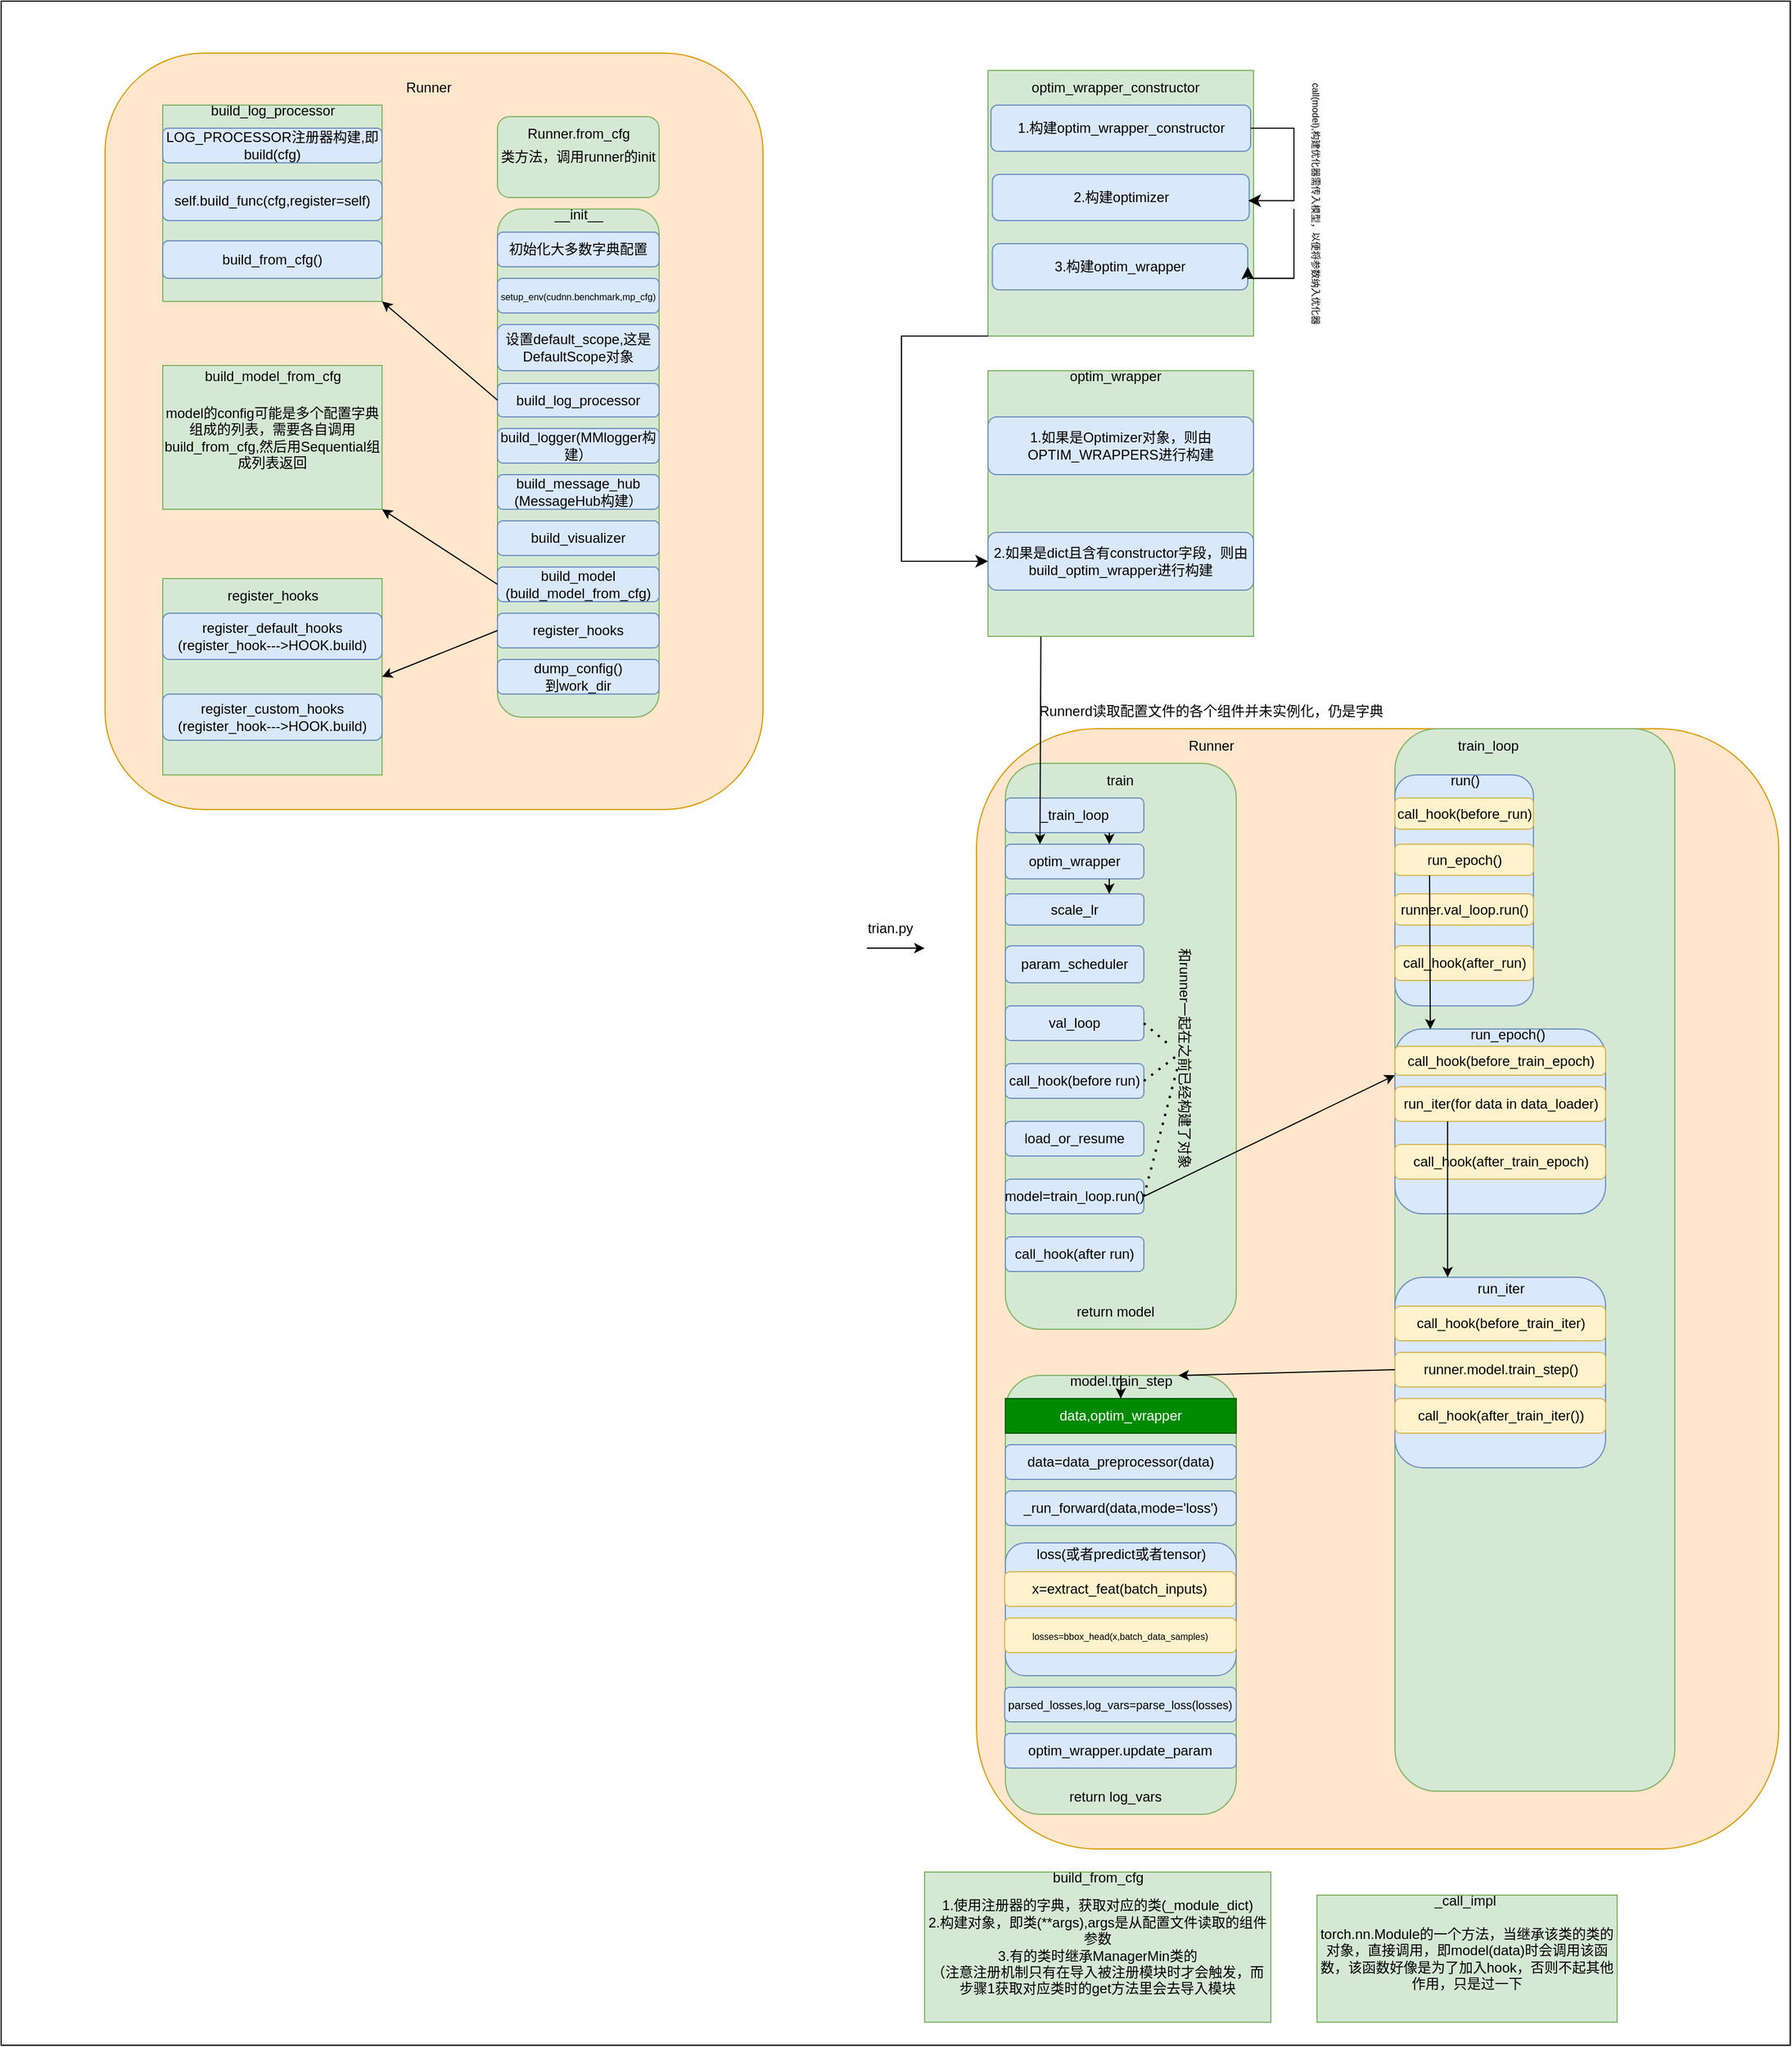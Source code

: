 <mxfile version="21.6.8" type="device">
  <diagram name="第 1 页" id="xlU4EctzSdcZeAniLkPW">
    <mxGraphModel dx="2122" dy="2004" grid="1" gridSize="10" guides="1" tooltips="1" connect="1" arrows="1" fold="1" page="1" pageScale="1" pageWidth="827" pageHeight="1169" math="0" shadow="0">
      <root>
        <mxCell id="0" />
        <mxCell id="1" parent="0" />
        <mxCell id="1IwON-_dg44sj4eQbkTv-2" value="" style="rounded=0;whiteSpace=wrap;html=1;" parent="1" vertex="1">
          <mxGeometry x="-740" y="-750" width="1550" height="1770" as="geometry" />
        </mxCell>
        <mxCell id="k71ltwAw9ipfWd2oro5A-15" value="" style="rounded=1;whiteSpace=wrap;html=1;fillColor=#ffe6cc;strokeColor=#d79b00;" vertex="1" parent="1">
          <mxGeometry x="-650" y="-705" width="570" height="655" as="geometry" />
        </mxCell>
        <mxCell id="JP1C0DZdPH4XbnEmepRd-2" value="" style="endArrow=classic;html=1;rounded=0;" parent="1" edge="1">
          <mxGeometry width="50" height="50" relative="1" as="geometry">
            <mxPoint x="10" y="70" as="sourcePoint" />
            <mxPoint x="60" y="70" as="targetPoint" />
          </mxGeometry>
        </mxCell>
        <mxCell id="JP1C0DZdPH4XbnEmepRd-3" value="trian.py&lt;br&gt;" style="text;html=1;align=center;verticalAlign=middle;resizable=0;points=[];autosize=1;strokeColor=none;fillColor=none;" parent="1" vertex="1">
          <mxGeometry y="38" width="60" height="30" as="geometry" />
        </mxCell>
        <mxCell id="JP1C0DZdPH4XbnEmepRd-7" value="" style="rounded=1;whiteSpace=wrap;html=1;fillColor=#ffe6cc;strokeColor=#d79b00;" parent="1" vertex="1">
          <mxGeometry x="105" y="-120" width="695" height="970" as="geometry" />
        </mxCell>
        <mxCell id="JP1C0DZdPH4XbnEmepRd-6" value="" style="rounded=1;whiteSpace=wrap;html=1;fillColor=#d5e8d4;strokeColor=#82b366;" parent="1" vertex="1">
          <mxGeometry x="130" y="-90" width="200" height="490" as="geometry" />
        </mxCell>
        <mxCell id="JP1C0DZdPH4XbnEmepRd-8" value="Runner" style="text;html=1;align=center;verticalAlign=middle;resizable=0;points=[];autosize=1;strokeColor=none;fillColor=none;" parent="1" vertex="1">
          <mxGeometry x="277.5" y="-120" width="60" height="30" as="geometry" />
        </mxCell>
        <mxCell id="JP1C0DZdPH4XbnEmepRd-9" value="_train_loop" style="rounded=1;whiteSpace=wrap;html=1;fillColor=#dae8fc;strokeColor=#6c8ebf;" parent="1" vertex="1">
          <mxGeometry x="130" y="-60" width="120" height="30" as="geometry" />
        </mxCell>
        <mxCell id="JP1C0DZdPH4XbnEmepRd-10" value="train" style="text;html=1;align=center;verticalAlign=middle;resizable=0;points=[];autosize=1;strokeColor=none;fillColor=none;" parent="1" vertex="1">
          <mxGeometry x="204.38" y="-90" width="50" height="30" as="geometry" />
        </mxCell>
        <mxCell id="JP1C0DZdPH4XbnEmepRd-11" value="Runnerd读取配置文件的各个组件并未实例化，仍是字典" style="text;html=1;align=center;verticalAlign=middle;resizable=0;points=[];autosize=1;strokeColor=none;fillColor=none;" parent="1" vertex="1">
          <mxGeometry x="147.5" y="-150" width="320" height="30" as="geometry" />
        </mxCell>
        <mxCell id="JP1C0DZdPH4XbnEmepRd-12" value="optim_wrapper" style="rounded=1;whiteSpace=wrap;html=1;fillColor=#dae8fc;strokeColor=#6c8ebf;" parent="1" vertex="1">
          <mxGeometry x="130" y="-20" width="120" height="30" as="geometry" />
        </mxCell>
        <mxCell id="JP1C0DZdPH4XbnEmepRd-15" value="" style="rounded=0;whiteSpace=wrap;html=1;fillColor=#d5e8d4;strokeColor=#82b366;" parent="1" vertex="1">
          <mxGeometry x="115" y="-430" width="230" height="230" as="geometry" />
        </mxCell>
        <mxCell id="JP1C0DZdPH4XbnEmepRd-16" value="optim_wrapper" style="text;html=1;align=center;verticalAlign=middle;resizable=0;points=[];autosize=1;strokeColor=none;fillColor=none;" parent="1" vertex="1">
          <mxGeometry x="175" y="-440" width="100" height="30" as="geometry" />
        </mxCell>
        <mxCell id="JP1C0DZdPH4XbnEmepRd-17" value="1.如果是Optimizer对象，则由OPTIM_WRAPPERS进行构建" style="rounded=1;whiteSpace=wrap;html=1;fillColor=#dae8fc;strokeColor=#6c8ebf;" parent="1" vertex="1">
          <mxGeometry x="115" y="-390" width="230" height="50" as="geometry" />
        </mxCell>
        <mxCell id="JP1C0DZdPH4XbnEmepRd-18" value="2.如果是dict且含有constructor字段，则由build_optim_wrapper进行构建" style="rounded=1;whiteSpace=wrap;html=1;fillColor=#dae8fc;strokeColor=#6c8ebf;" parent="1" vertex="1">
          <mxGeometry x="115" y="-290" width="230" height="50" as="geometry" />
        </mxCell>
        <mxCell id="JP1C0DZdPH4XbnEmepRd-19" value="" style="endArrow=classic;html=1;rounded=0;exitX=0.199;exitY=1.001;exitDx=0;exitDy=0;entryX=0.25;entryY=0;entryDx=0;entryDy=0;exitPerimeter=0;" parent="1" source="JP1C0DZdPH4XbnEmepRd-15" target="JP1C0DZdPH4XbnEmepRd-12" edge="1">
          <mxGeometry width="50" height="50" relative="1" as="geometry">
            <mxPoint x="560" y="-60" as="sourcePoint" />
            <mxPoint x="610" y="-110" as="targetPoint" />
          </mxGeometry>
        </mxCell>
        <mxCell id="JP1C0DZdPH4XbnEmepRd-21" value="" style="rounded=0;whiteSpace=wrap;html=1;fillColor=#d5e8d4;strokeColor=#82b366;" parent="1" vertex="1">
          <mxGeometry x="115" y="-690" width="230" height="230" as="geometry" />
        </mxCell>
        <mxCell id="JP1C0DZdPH4XbnEmepRd-22" value="optim_wrapper_constructor" style="text;html=1;align=center;verticalAlign=middle;resizable=0;points=[];autosize=1;strokeColor=none;fillColor=none;" parent="1" vertex="1">
          <mxGeometry x="140" y="-690" width="170" height="30" as="geometry" />
        </mxCell>
        <mxCell id="JP1C0DZdPH4XbnEmepRd-26" value="1.使用注册器的字典，获取对应的类(_module_dict&lt;span style=&quot;background-color: initial;&quot;&gt;)&lt;/span&gt;&lt;br&gt;2.构建对象，即类(**args),args是从配置文件读取的组件参数&lt;br&gt;3.有的类时继承ManagerMin类的&lt;br&gt;（注意注册机制只有在导入被注册模块时才会触发，而步骤1获取对应类时的get方法里会去导入模块" style="rounded=0;whiteSpace=wrap;html=1;fillColor=#d5e8d4;strokeColor=#82b366;" parent="1" vertex="1">
          <mxGeometry x="60" y="870" width="300" height="130" as="geometry" />
        </mxCell>
        <mxCell id="JP1C0DZdPH4XbnEmepRd-27" value="build_from_cfg" style="text;html=1;align=center;verticalAlign=middle;resizable=0;points=[];autosize=1;strokeColor=none;fillColor=none;" parent="1" vertex="1">
          <mxGeometry x="160" y="860" width="100" height="30" as="geometry" />
        </mxCell>
        <mxCell id="JP1C0DZdPH4XbnEmepRd-28" value="1.构建optim_wrapper_constructor" style="rounded=1;whiteSpace=wrap;html=1;fillColor=#dae8fc;strokeColor=#6c8ebf;" parent="1" vertex="1">
          <mxGeometry x="117.5" y="-660" width="225" height="40" as="geometry" />
        </mxCell>
        <mxCell id="JP1C0DZdPH4XbnEmepRd-29" value="2.构建optimizer" style="rounded=1;whiteSpace=wrap;html=1;fillColor=#dae8fc;strokeColor=#6c8ebf;" parent="1" vertex="1">
          <mxGeometry x="118.75" y="-600" width="222.5" height="40" as="geometry" />
        </mxCell>
        <mxCell id="JP1C0DZdPH4XbnEmepRd-30" value="3.构建optim_wrapper" style="rounded=1;whiteSpace=wrap;html=1;fillColor=#dae8fc;strokeColor=#6c8ebf;" parent="1" vertex="1">
          <mxGeometry x="118.75" y="-540" width="221.25" height="40" as="geometry" />
        </mxCell>
        <mxCell id="JP1C0DZdPH4XbnEmepRd-33" value="" style="edgeStyle=elbowEdgeStyle;elbow=horizontal;endArrow=classic;html=1;curved=0;rounded=0;endSize=8;startSize=8;exitX=0;exitY=1;exitDx=0;exitDy=0;entryX=0;entryY=0.5;entryDx=0;entryDy=0;" parent="1" source="JP1C0DZdPH4XbnEmepRd-21" target="JP1C0DZdPH4XbnEmepRd-18" edge="1">
          <mxGeometry width="50" height="50" relative="1" as="geometry">
            <mxPoint x="400" y="-380" as="sourcePoint" />
            <mxPoint x="30" y="-260" as="targetPoint" />
            <Array as="points">
              <mxPoint x="40" y="-350" />
            </Array>
          </mxGeometry>
        </mxCell>
        <mxCell id="JP1C0DZdPH4XbnEmepRd-36" value="" style="edgeStyle=elbowEdgeStyle;elbow=horizontal;endArrow=classic;html=1;curved=0;rounded=0;endSize=8;startSize=8;exitX=1;exitY=0.5;exitDx=0;exitDy=0;entryX=0.996;entryY=0.569;entryDx=0;entryDy=0;entryPerimeter=0;" parent="1" source="JP1C0DZdPH4XbnEmepRd-28" target="JP1C0DZdPH4XbnEmepRd-29" edge="1">
          <mxGeometry width="50" height="50" relative="1" as="geometry">
            <mxPoint x="400" y="-500" as="sourcePoint" />
            <mxPoint x="450" y="-550" as="targetPoint" />
            <Array as="points">
              <mxPoint x="380" y="-600" />
            </Array>
          </mxGeometry>
        </mxCell>
        <mxCell id="JP1C0DZdPH4XbnEmepRd-39" value="" style="edgeStyle=elbowEdgeStyle;elbow=vertical;endArrow=classic;html=1;curved=0;rounded=0;endSize=8;startSize=8;entryX=1;entryY=0.5;entryDx=0;entryDy=0;" parent="1" target="JP1C0DZdPH4XbnEmepRd-30" edge="1">
          <mxGeometry width="50" height="50" relative="1" as="geometry">
            <mxPoint x="380" y="-570" as="sourcePoint" />
            <mxPoint x="450" y="-550" as="targetPoint" />
            <Array as="points">
              <mxPoint x="410" y="-510" />
            </Array>
          </mxGeometry>
        </mxCell>
        <mxCell id="JP1C0DZdPH4XbnEmepRd-40" value="&lt;font style=&quot;font-size: 8px;&quot;&gt;call(model),构建优化器需传入模型，以便将参数纳入优化器&lt;/font&gt;" style="text;html=1;align=center;verticalAlign=middle;resizable=0;points=[];autosize=1;strokeColor=none;fillColor=none;rotation=90;" parent="1" vertex="1">
          <mxGeometry x="285" y="-590" width="230" height="30" as="geometry" />
        </mxCell>
        <mxCell id="VXAmBpBjr5NodxqRLzYS-1" value="scale_lr" style="rounded=1;whiteSpace=wrap;html=1;fillColor=#dae8fc;strokeColor=#6c8ebf;" parent="1" vertex="1">
          <mxGeometry x="130" y="23" width="120" height="27" as="geometry" />
        </mxCell>
        <mxCell id="VXAmBpBjr5NodxqRLzYS-2" value="" style="endArrow=classic;html=1;rounded=0;exitX=0.75;exitY=1;exitDx=0;exitDy=0;entryX=0.75;entryY=0;entryDx=0;entryDy=0;" parent="1" source="JP1C0DZdPH4XbnEmepRd-9" target="JP1C0DZdPH4XbnEmepRd-12" edge="1">
          <mxGeometry width="50" height="50" relative="1" as="geometry">
            <mxPoint x="540" y="20" as="sourcePoint" />
            <mxPoint x="590" y="-30" as="targetPoint" />
          </mxGeometry>
        </mxCell>
        <mxCell id="VXAmBpBjr5NodxqRLzYS-3" value="" style="endArrow=classic;html=1;rounded=0;exitX=0.75;exitY=1;exitDx=0;exitDy=0;entryX=0.75;entryY=0;entryDx=0;entryDy=0;" parent="1" target="VXAmBpBjr5NodxqRLzYS-1" edge="1">
          <mxGeometry width="50" height="50" relative="1" as="geometry">
            <mxPoint x="220" y="10" as="sourcePoint" />
            <mxPoint x="220" y="27" as="targetPoint" />
          </mxGeometry>
        </mxCell>
        <mxCell id="VXAmBpBjr5NodxqRLzYS-4" value="param_scheduler" style="rounded=1;whiteSpace=wrap;html=1;fillColor=#dae8fc;strokeColor=#6c8ebf;" parent="1" vertex="1">
          <mxGeometry x="130" y="68" width="120" height="32" as="geometry" />
        </mxCell>
        <mxCell id="VXAmBpBjr5NodxqRLzYS-5" value="val_loop" style="rounded=1;whiteSpace=wrap;html=1;fillColor=#dae8fc;strokeColor=#6c8ebf;" parent="1" vertex="1">
          <mxGeometry x="130" y="120" width="120" height="30" as="geometry" />
        </mxCell>
        <mxCell id="VXAmBpBjr5NodxqRLzYS-6" value="call_hook(before run)" style="rounded=1;whiteSpace=wrap;html=1;fillColor=#dae8fc;strokeColor=#6c8ebf;" parent="1" vertex="1">
          <mxGeometry x="130" y="170" width="120" height="30" as="geometry" />
        </mxCell>
        <mxCell id="VXAmBpBjr5NodxqRLzYS-7" value="和runner一起在之前已经构建了对象" style="text;html=1;align=center;verticalAlign=middle;resizable=0;points=[];autosize=1;strokeColor=none;fillColor=none;rotation=90;" parent="1" vertex="1">
          <mxGeometry x="180" y="150" width="210" height="30" as="geometry" />
        </mxCell>
        <mxCell id="VXAmBpBjr5NodxqRLzYS-12" value="load_or_resume" style="rounded=1;whiteSpace=wrap;html=1;fillColor=#dae8fc;strokeColor=#6c8ebf;" parent="1" vertex="1">
          <mxGeometry x="130" y="220" width="120" height="30" as="geometry" />
        </mxCell>
        <mxCell id="VXAmBpBjr5NodxqRLzYS-13" value="model=train_loop.run()" style="rounded=1;whiteSpace=wrap;html=1;fillColor=#dae8fc;strokeColor=#6c8ebf;" parent="1" vertex="1">
          <mxGeometry x="130" y="270" width="120" height="30" as="geometry" />
        </mxCell>
        <mxCell id="VXAmBpBjr5NodxqRLzYS-15" value="call_hook(after run)" style="rounded=1;whiteSpace=wrap;html=1;fillColor=#dae8fc;strokeColor=#6c8ebf;" parent="1" vertex="1">
          <mxGeometry x="130" y="320" width="120" height="30" as="geometry" />
        </mxCell>
        <mxCell id="VXAmBpBjr5NodxqRLzYS-16" value="" style="rounded=1;whiteSpace=wrap;html=1;fillColor=#d5e8d4;strokeColor=#82b366;" parent="1" vertex="1">
          <mxGeometry x="467.5" y="-120" width="242.5" height="920" as="geometry" />
        </mxCell>
        <mxCell id="VXAmBpBjr5NodxqRLzYS-17" value="train_loop" style="text;html=1;align=center;verticalAlign=middle;resizable=0;points=[];autosize=1;strokeColor=none;fillColor=none;" parent="1" vertex="1">
          <mxGeometry x="507.5" y="-120" width="80" height="30" as="geometry" />
        </mxCell>
        <mxCell id="VXAmBpBjr5NodxqRLzYS-18" value="return model" style="text;html=1;align=center;verticalAlign=middle;resizable=0;points=[];autosize=1;strokeColor=none;fillColor=none;" parent="1" vertex="1">
          <mxGeometry x="180" y="370" width="90" height="30" as="geometry" />
        </mxCell>
        <mxCell id="VXAmBpBjr5NodxqRLzYS-19" value="" style="endArrow=classic;html=1;rounded=0;exitX=1;exitY=0.5;exitDx=0;exitDy=0;entryX=0;entryY=0.25;entryDx=0;entryDy=0;" parent="1" source="VXAmBpBjr5NodxqRLzYS-13" target="VXAmBpBjr5NodxqRLzYS-24" edge="1">
          <mxGeometry width="50" height="50" relative="1" as="geometry">
            <mxPoint x="500" y="280" as="sourcePoint" />
            <mxPoint x="550" y="230" as="targetPoint" />
          </mxGeometry>
        </mxCell>
        <mxCell id="VXAmBpBjr5NodxqRLzYS-20" value="" style="rounded=1;whiteSpace=wrap;html=1;fillColor=#dae8fc;strokeColor=#6c8ebf;" parent="1" vertex="1">
          <mxGeometry x="467.5" y="-80" width="120" height="200" as="geometry" />
        </mxCell>
        <mxCell id="VXAmBpBjr5NodxqRLzYS-21" value="call_hook(before_run)" style="rounded=1;whiteSpace=wrap;html=1;fillColor=#fff2cc;strokeColor=#d6b656;" parent="1" vertex="1">
          <mxGeometry x="467.5" y="-60" width="120" height="27" as="geometry" />
        </mxCell>
        <mxCell id="VXAmBpBjr5NodxqRLzYS-22" value="run()" style="text;html=1;align=center;verticalAlign=middle;resizable=0;points=[];autosize=1;strokeColor=none;fillColor=none;" parent="1" vertex="1">
          <mxGeometry x="502.5" y="-90" width="50" height="30" as="geometry" />
        </mxCell>
        <mxCell id="VXAmBpBjr5NodxqRLzYS-23" value="run_epoch()" style="rounded=1;whiteSpace=wrap;html=1;fillColor=#fff2cc;strokeColor=#d6b656;" parent="1" vertex="1">
          <mxGeometry x="467.5" y="-20" width="120" height="27" as="geometry" />
        </mxCell>
        <mxCell id="VXAmBpBjr5NodxqRLzYS-24" value="" style="rounded=1;whiteSpace=wrap;html=1;fillColor=#dae8fc;strokeColor=#6c8ebf;" parent="1" vertex="1">
          <mxGeometry x="467.5" y="140" width="182.5" height="160" as="geometry" />
        </mxCell>
        <mxCell id="VXAmBpBjr5NodxqRLzYS-27" value="runner.val_loop.run()" style="rounded=1;whiteSpace=wrap;html=1;fillColor=#fff2cc;strokeColor=#d6b656;" parent="1" vertex="1">
          <mxGeometry x="467.5" y="23" width="120" height="27" as="geometry" />
        </mxCell>
        <mxCell id="VXAmBpBjr5NodxqRLzYS-28" value="call_hook(after_run)" style="rounded=1;whiteSpace=wrap;html=1;fillColor=#fff2cc;strokeColor=#d6b656;" parent="1" vertex="1">
          <mxGeometry x="467.5" y="68" width="120" height="30" as="geometry" />
        </mxCell>
        <mxCell id="VXAmBpBjr5NodxqRLzYS-25" value="" style="endArrow=classic;html=1;rounded=0;exitX=0.25;exitY=1;exitDx=0;exitDy=0;entryX=0.168;entryY=0.002;entryDx=0;entryDy=0;entryPerimeter=0;" parent="1" source="VXAmBpBjr5NodxqRLzYS-23" target="VXAmBpBjr5NodxqRLzYS-24" edge="1">
          <mxGeometry width="50" height="50" relative="1" as="geometry">
            <mxPoint x="540" y="150" as="sourcePoint" />
            <mxPoint x="590" y="100" as="targetPoint" />
          </mxGeometry>
        </mxCell>
        <mxCell id="VXAmBpBjr5NodxqRLzYS-26" value="run_epoch()" style="text;html=1;align=center;verticalAlign=middle;resizable=0;points=[];autosize=1;strokeColor=none;fillColor=none;" parent="1" vertex="1">
          <mxGeometry x="520" y="130" width="90" height="30" as="geometry" />
        </mxCell>
        <mxCell id="cEgxLfp2-TmUM2ffQF3a-1" value="" style="endArrow=none;dashed=1;html=1;dashPattern=1 3;strokeWidth=2;rounded=0;exitX=1;exitY=0.5;exitDx=0;exitDy=0;" parent="1" source="VXAmBpBjr5NodxqRLzYS-5" target="VXAmBpBjr5NodxqRLzYS-7" edge="1">
          <mxGeometry width="50" height="50" relative="1" as="geometry">
            <mxPoint x="170" y="280" as="sourcePoint" />
            <mxPoint x="220" y="230" as="targetPoint" />
          </mxGeometry>
        </mxCell>
        <mxCell id="cEgxLfp2-TmUM2ffQF3a-2" value="" style="endArrow=none;dashed=1;html=1;dashPattern=1 3;strokeWidth=2;rounded=0;exitX=1;exitY=0.5;exitDx=0;exitDy=0;" parent="1" source="VXAmBpBjr5NodxqRLzYS-6" edge="1">
          <mxGeometry width="50" height="50" relative="1" as="geometry">
            <mxPoint x="260" y="145" as="sourcePoint" />
            <mxPoint x="280" y="162" as="targetPoint" />
          </mxGeometry>
        </mxCell>
        <mxCell id="cEgxLfp2-TmUM2ffQF3a-3" value="" style="endArrow=none;dashed=1;html=1;dashPattern=1 3;strokeWidth=2;rounded=0;exitX=1;exitY=0.5;exitDx=0;exitDy=0;" parent="1" source="VXAmBpBjr5NodxqRLzYS-13" edge="1">
          <mxGeometry width="50" height="50" relative="1" as="geometry">
            <mxPoint x="170" y="280" as="sourcePoint" />
            <mxPoint x="280" y="170" as="targetPoint" />
          </mxGeometry>
        </mxCell>
        <mxCell id="cEgxLfp2-TmUM2ffQF3a-4" value="call_hook(before_train_epoch)" style="rounded=1;whiteSpace=wrap;html=1;fillColor=#fff2cc;strokeColor=#d6b656;" parent="1" vertex="1">
          <mxGeometry x="467.5" y="155" width="182.5" height="25" as="geometry" />
        </mxCell>
        <mxCell id="cEgxLfp2-TmUM2ffQF3a-9" value="run_iter(for data in data_loader)" style="rounded=1;whiteSpace=wrap;html=1;fillColor=#fff2cc;strokeColor=#d6b656;" parent="1" vertex="1">
          <mxGeometry x="467.5" y="190" width="182.5" height="30" as="geometry" />
        </mxCell>
        <mxCell id="cEgxLfp2-TmUM2ffQF3a-10" value="" style="rounded=1;whiteSpace=wrap;html=1;fillColor=#dae8fc;strokeColor=#6c8ebf;" parent="1" vertex="1">
          <mxGeometry x="467.5" y="355" width="182.5" height="165" as="geometry" />
        </mxCell>
        <mxCell id="cEgxLfp2-TmUM2ffQF3a-11" value="run_iter" style="text;html=1;align=center;verticalAlign=middle;resizable=0;points=[];autosize=1;strokeColor=none;fillColor=none;" parent="1" vertex="1">
          <mxGeometry x="528.75" y="350" width="60" height="30" as="geometry" />
        </mxCell>
        <mxCell id="cEgxLfp2-TmUM2ffQF3a-13" value="call_hook(before_train_iter)" style="rounded=1;whiteSpace=wrap;html=1;fillColor=#fff2cc;strokeColor=#d6b656;" parent="1" vertex="1">
          <mxGeometry x="467.5" y="380" width="182.5" height="30" as="geometry" />
        </mxCell>
        <mxCell id="cEgxLfp2-TmUM2ffQF3a-14" value="runner.model.train_step()" style="rounded=1;whiteSpace=wrap;html=1;fillColor=#fff2cc;strokeColor=#d6b656;" parent="1" vertex="1">
          <mxGeometry x="467.5" y="420" width="182.5" height="30" as="geometry" />
        </mxCell>
        <mxCell id="cEgxLfp2-TmUM2ffQF3a-15" value="" style="rounded=1;whiteSpace=wrap;html=1;fillColor=#d5e8d4;strokeColor=#82b366;" parent="1" vertex="1">
          <mxGeometry x="130" y="440" width="200" height="380" as="geometry" />
        </mxCell>
        <mxCell id="1IwON-_dg44sj4eQbkTv-1" value="" style="edgeStyle=orthogonalEdgeStyle;rounded=0;orthogonalLoop=1;jettySize=auto;html=1;" parent="1" source="cEgxLfp2-TmUM2ffQF3a-16" target="cEgxLfp2-TmUM2ffQF3a-17" edge="1">
          <mxGeometry relative="1" as="geometry" />
        </mxCell>
        <mxCell id="cEgxLfp2-TmUM2ffQF3a-16" value="model.train_step" style="text;html=1;align=center;verticalAlign=middle;resizable=0;points=[];autosize=1;strokeColor=none;fillColor=none;" parent="1" vertex="1">
          <mxGeometry x="175" y="430" width="110" height="30" as="geometry" />
        </mxCell>
        <mxCell id="cEgxLfp2-TmUM2ffQF3a-17" value="data,optim_wrapper" style="rounded=0;whiteSpace=wrap;html=1;fillColor=#008a00;fontColor=#ffffff;strokeColor=#005700;" parent="1" vertex="1">
          <mxGeometry x="130" y="460" width="200" height="30" as="geometry" />
        </mxCell>
        <mxCell id="cEgxLfp2-TmUM2ffQF3a-18" value="data=data_preprocessor(data)" style="rounded=1;whiteSpace=wrap;html=1;fillColor=#dae8fc;strokeColor=#6c8ebf;" parent="1" vertex="1">
          <mxGeometry x="130" y="500" width="200" height="30" as="geometry" />
        </mxCell>
        <mxCell id="cEgxLfp2-TmUM2ffQF3a-19" value="" style="endArrow=classic;html=1;rounded=0;exitX=0;exitY=0.5;exitDx=0;exitDy=0;entryX=0.75;entryY=0;entryDx=0;entryDy=0;" parent="1" source="cEgxLfp2-TmUM2ffQF3a-14" target="cEgxLfp2-TmUM2ffQF3a-15" edge="1">
          <mxGeometry width="50" height="50" relative="1" as="geometry">
            <mxPoint x="430" y="530" as="sourcePoint" />
            <mxPoint x="480" y="480" as="targetPoint" />
          </mxGeometry>
        </mxCell>
        <mxCell id="cEgxLfp2-TmUM2ffQF3a-20" value="_run_forward(data,mode=&#39;loss&#39;)" style="rounded=1;whiteSpace=wrap;html=1;fillColor=#dae8fc;strokeColor=#6c8ebf;" parent="1" vertex="1">
          <mxGeometry x="130" y="540" width="200" height="30" as="geometry" />
        </mxCell>
        <mxCell id="cEgxLfp2-TmUM2ffQF3a-21" value="torch.nn.Module的一个方法，当继承该类的类的对象，直接调用，即model(data)时会调用该函数，该函数好像是为了加入hook，否则不起其他作用，只是过一下" style="rounded=0;whiteSpace=wrap;html=1;fillColor=#d5e8d4;strokeColor=#82b366;" parent="1" vertex="1">
          <mxGeometry x="400" y="890" width="260" height="110" as="geometry" />
        </mxCell>
        <mxCell id="cEgxLfp2-TmUM2ffQF3a-22" value="_call_impl" style="text;html=1;align=center;verticalAlign=middle;resizable=0;points=[];autosize=1;strokeColor=none;fillColor=none;" parent="1" vertex="1">
          <mxGeometry x="487.5" y="880" width="80" height="30" as="geometry" />
        </mxCell>
        <mxCell id="cEgxLfp2-TmUM2ffQF3a-23" value="" style="rounded=1;whiteSpace=wrap;html=1;fillColor=#dae8fc;strokeColor=#6c8ebf;" parent="1" vertex="1">
          <mxGeometry x="130" y="585" width="200" height="115" as="geometry" />
        </mxCell>
        <mxCell id="cEgxLfp2-TmUM2ffQF3a-24" value="loss(或者predict或者tensor)" style="text;html=1;align=center;verticalAlign=middle;resizable=0;points=[];autosize=1;strokeColor=none;fillColor=none;" parent="1" vertex="1">
          <mxGeometry x="145" y="580" width="170" height="30" as="geometry" />
        </mxCell>
        <mxCell id="cEgxLfp2-TmUM2ffQF3a-25" value="x=extract_feat(batch_inputs)" style="rounded=1;whiteSpace=wrap;html=1;fillColor=#fff2cc;strokeColor=#d6b656;" parent="1" vertex="1">
          <mxGeometry x="129.38" y="610" width="200" height="30" as="geometry" />
        </mxCell>
        <mxCell id="cEgxLfp2-TmUM2ffQF3a-26" value="&lt;font style=&quot;font-size: 8px;&quot;&gt;losses=bbox_head(x,batch_data_samples)&lt;/font&gt;" style="rounded=1;whiteSpace=wrap;html=1;fillColor=#fff2cc;strokeColor=#d6b656;" parent="1" vertex="1">
          <mxGeometry x="129.38" y="650" width="200.62" height="30" as="geometry" />
        </mxCell>
        <mxCell id="cEgxLfp2-TmUM2ffQF3a-32" value="call_hook(after_train_epoch)" style="rounded=1;whiteSpace=wrap;html=1;fillColor=#fff2cc;strokeColor=#d6b656;" parent="1" vertex="1">
          <mxGeometry x="467.5" y="240" width="182.5" height="30" as="geometry" />
        </mxCell>
        <mxCell id="cEgxLfp2-TmUM2ffQF3a-28" value="&lt;font style=&quot;font-size: 10px;&quot;&gt;parsed_losses,log_vars=parse_loss(losses)&lt;/font&gt;" style="rounded=1;whiteSpace=wrap;html=1;fillColor=#dae8fc;strokeColor=#6c8ebf;" parent="1" vertex="1">
          <mxGeometry x="129.38" y="710" width="200.62" height="30" as="geometry" />
        </mxCell>
        <mxCell id="cEgxLfp2-TmUM2ffQF3a-29" value="optim_wrapper.update_param" style="rounded=1;whiteSpace=wrap;html=1;fillColor=#dae8fc;strokeColor=#6c8ebf;" parent="1" vertex="1">
          <mxGeometry x="129.38" y="750" width="200.62" height="30" as="geometry" />
        </mxCell>
        <mxCell id="cEgxLfp2-TmUM2ffQF3a-30" value="return log_vars" style="text;html=1;align=center;verticalAlign=middle;resizable=0;points=[];autosize=1;strokeColor=none;fillColor=none;" parent="1" vertex="1">
          <mxGeometry x="175" y="790" width="100" height="30" as="geometry" />
        </mxCell>
        <mxCell id="cEgxLfp2-TmUM2ffQF3a-31" value="call_hook(after_train_iter())" style="rounded=1;whiteSpace=wrap;html=1;fillColor=#fff2cc;strokeColor=#d6b656;" parent="1" vertex="1">
          <mxGeometry x="467.5" y="460" width="182.5" height="30" as="geometry" />
        </mxCell>
        <mxCell id="cEgxLfp2-TmUM2ffQF3a-12" value="" style="endArrow=classic;html=1;rounded=0;exitX=0.25;exitY=1;exitDx=0;exitDy=0;entryX=0.25;entryY=0;entryDx=0;entryDy=0;" parent="1" source="cEgxLfp2-TmUM2ffQF3a-9" target="cEgxLfp2-TmUM2ffQF3a-10" edge="1">
          <mxGeometry width="50" height="50" relative="1" as="geometry">
            <mxPoint x="450" y="370" as="sourcePoint" />
            <mxPoint x="500" y="320" as="targetPoint" />
          </mxGeometry>
        </mxCell>
        <mxCell id="1IwON-_dg44sj4eQbkTv-5" value="Runner" style="text;html=1;align=center;verticalAlign=middle;resizable=0;points=[];autosize=1;strokeColor=none;fillColor=none;" parent="1" vertex="1">
          <mxGeometry x="-400" y="-690" width="60" height="30" as="geometry" />
        </mxCell>
        <mxCell id="1IwON-_dg44sj4eQbkTv-6" value="类方法，调用runner的init" style="rounded=1;whiteSpace=wrap;html=1;fillColor=#d5e8d4;strokeColor=#82b366;" parent="1" vertex="1">
          <mxGeometry x="-310" y="-650" width="140" height="70" as="geometry" />
        </mxCell>
        <mxCell id="1IwON-_dg44sj4eQbkTv-7" value="Runner.from_cfg" style="text;html=1;align=center;verticalAlign=middle;resizable=0;points=[];autosize=1;strokeColor=none;fillColor=none;" parent="1" vertex="1">
          <mxGeometry x="-295" y="-650" width="110" height="30" as="geometry" />
        </mxCell>
        <mxCell id="1IwON-_dg44sj4eQbkTv-8" value="" style="rounded=1;whiteSpace=wrap;html=1;fillColor=#d5e8d4;strokeColor=#82b366;" parent="1" vertex="1">
          <mxGeometry x="-310" y="-570" width="140" height="440" as="geometry" />
        </mxCell>
        <mxCell id="1IwON-_dg44sj4eQbkTv-9" value="__init__" style="text;html=1;align=center;verticalAlign=middle;resizable=0;points=[];autosize=1;strokeColor=none;fillColor=none;" parent="1" vertex="1">
          <mxGeometry x="-275" y="-580" width="70" height="30" as="geometry" />
        </mxCell>
        <mxCell id="1IwON-_dg44sj4eQbkTv-10" value="初始化大多数字典配置" style="rounded=1;whiteSpace=wrap;html=1;fillColor=#dae8fc;strokeColor=#6c8ebf;" parent="1" vertex="1">
          <mxGeometry x="-310" y="-550" width="140" height="30" as="geometry" />
        </mxCell>
        <mxCell id="1IwON-_dg44sj4eQbkTv-11" value="&lt;font style=&quot;font-size: 8px;&quot;&gt;setup_env(cudnn.benchmark,mp_cfg)&lt;/font&gt;" style="rounded=1;whiteSpace=wrap;html=1;fillColor=#dae8fc;strokeColor=#6c8ebf;" parent="1" vertex="1">
          <mxGeometry x="-310" y="-510" width="140" height="30" as="geometry" />
        </mxCell>
        <mxCell id="1IwON-_dg44sj4eQbkTv-12" value="设置default_scope,这是DefaultScope对象" style="rounded=1;whiteSpace=wrap;html=1;fillColor=#dae8fc;strokeColor=#6c8ebf;" parent="1" vertex="1">
          <mxGeometry x="-310" y="-470" width="140" height="40" as="geometry" />
        </mxCell>
        <mxCell id="1IwON-_dg44sj4eQbkTv-13" value="build_log_processor" style="rounded=1;whiteSpace=wrap;html=1;fillColor=#dae8fc;strokeColor=#6c8ebf;" parent="1" vertex="1">
          <mxGeometry x="-310" y="-419" width="140" height="29" as="geometry" />
        </mxCell>
        <mxCell id="1IwON-_dg44sj4eQbkTv-14" value="" style="rounded=0;whiteSpace=wrap;html=1;fillColor=#d5e8d4;strokeColor=#82b366;" parent="1" vertex="1">
          <mxGeometry x="-600" y="-660" width="190" height="170" as="geometry" />
        </mxCell>
        <mxCell id="1IwON-_dg44sj4eQbkTv-16" value="build_log_processor" style="text;html=1;align=center;verticalAlign=middle;resizable=0;points=[];autosize=1;strokeColor=none;fillColor=none;" parent="1" vertex="1">
          <mxGeometry x="-570" y="-670" width="130" height="30" as="geometry" />
        </mxCell>
        <mxCell id="1IwON-_dg44sj4eQbkTv-17" value="LOG_PROCESSOR注册器构建,即build(cfg)" style="rounded=1;whiteSpace=wrap;html=1;fillColor=#dae8fc;strokeColor=#6c8ebf;" parent="1" vertex="1">
          <mxGeometry x="-600" y="-640" width="190" height="30" as="geometry" />
        </mxCell>
        <mxCell id="1IwON-_dg44sj4eQbkTv-18" value="self.build_func(cfg,register=self)" style="rounded=1;whiteSpace=wrap;html=1;fillColor=#dae8fc;strokeColor=#6c8ebf;" parent="1" vertex="1">
          <mxGeometry x="-600" y="-595" width="190" height="35" as="geometry" />
        </mxCell>
        <mxCell id="1IwON-_dg44sj4eQbkTv-19" value="build_from_cfg()" style="rounded=1;whiteSpace=wrap;html=1;fillColor=#dae8fc;strokeColor=#6c8ebf;" parent="1" vertex="1">
          <mxGeometry x="-600" y="-542.5" width="190" height="32.5" as="geometry" />
        </mxCell>
        <mxCell id="UgBMLH3zRszJa8f-zaCv-1" value="build_logger(MMlogger构建）" style="rounded=1;whiteSpace=wrap;html=1;fillColor=#dae8fc;strokeColor=#6c8ebf;" parent="1" vertex="1">
          <mxGeometry x="-310" y="-380" width="140" height="30" as="geometry" />
        </mxCell>
        <mxCell id="UgBMLH3zRszJa8f-zaCv-2" value="build_message_hub&lt;br&gt;(MessageHub构建）" style="rounded=1;whiteSpace=wrap;html=1;fillColor=#dae8fc;strokeColor=#6c8ebf;" parent="1" vertex="1">
          <mxGeometry x="-310" y="-340" width="140" height="30" as="geometry" />
        </mxCell>
        <mxCell id="UgBMLH3zRszJa8f-zaCv-3" value="build_visualizer" style="rounded=1;whiteSpace=wrap;html=1;fillColor=#dae8fc;strokeColor=#6c8ebf;" parent="1" vertex="1">
          <mxGeometry x="-310" y="-300" width="140" height="30" as="geometry" />
        </mxCell>
        <mxCell id="k71ltwAw9ipfWd2oro5A-1" value="build_model&lt;br&gt;(build_model_from_cfg)" style="rounded=1;whiteSpace=wrap;html=1;fillColor=#dae8fc;strokeColor=#6c8ebf;" vertex="1" parent="1">
          <mxGeometry x="-310" y="-260" width="140" height="30" as="geometry" />
        </mxCell>
        <mxCell id="k71ltwAw9ipfWd2oro5A-2" value="model的config可能是多个配置字典组成的列表，需要各自调用build_from_cfg,然后用Sequential组成列表返回" style="rounded=0;whiteSpace=wrap;html=1;fillColor=#d5e8d4;strokeColor=#82b366;" vertex="1" parent="1">
          <mxGeometry x="-600" y="-434.5" width="190" height="124.5" as="geometry" />
        </mxCell>
        <mxCell id="k71ltwAw9ipfWd2oro5A-3" value="build_model_from_cfg" style="text;html=1;align=center;verticalAlign=middle;resizable=0;points=[];autosize=1;strokeColor=none;fillColor=none;" vertex="1" parent="1">
          <mxGeometry x="-575" y="-440" width="140" height="30" as="geometry" />
        </mxCell>
        <mxCell id="k71ltwAw9ipfWd2oro5A-5" value="" style="endArrow=classic;html=1;rounded=0;exitX=0;exitY=0.5;exitDx=0;exitDy=0;entryX=1;entryY=1;entryDx=0;entryDy=0;" edge="1" parent="1" source="k71ltwAw9ipfWd2oro5A-1" target="k71ltwAw9ipfWd2oro5A-2">
          <mxGeometry width="50" height="50" relative="1" as="geometry">
            <mxPoint x="-210" y="-390" as="sourcePoint" />
            <mxPoint x="-160" y="-440" as="targetPoint" />
          </mxGeometry>
        </mxCell>
        <mxCell id="k71ltwAw9ipfWd2oro5A-6" value="register_hooks" style="rounded=1;whiteSpace=wrap;html=1;fillColor=#dae8fc;strokeColor=#6c8ebf;" vertex="1" parent="1">
          <mxGeometry x="-310" y="-220" width="140" height="30" as="geometry" />
        </mxCell>
        <mxCell id="k71ltwAw9ipfWd2oro5A-7" value="" style="rounded=0;whiteSpace=wrap;html=1;fillColor=#d5e8d4;strokeColor=#82b366;" vertex="1" parent="1">
          <mxGeometry x="-600" y="-250" width="190" height="170" as="geometry" />
        </mxCell>
        <mxCell id="k71ltwAw9ipfWd2oro5A-8" value="register_hooks" style="text;html=1;align=center;verticalAlign=middle;resizable=0;points=[];autosize=1;strokeColor=none;fillColor=none;" vertex="1" parent="1">
          <mxGeometry x="-555" y="-250" width="100" height="30" as="geometry" />
        </mxCell>
        <mxCell id="k71ltwAw9ipfWd2oro5A-9" value="register_default_hooks&lt;br&gt;(register_hook---&amp;gt;HOOK.build)" style="rounded=1;whiteSpace=wrap;html=1;fillColor=#dae8fc;strokeColor=#6c8ebf;" vertex="1" parent="1">
          <mxGeometry x="-600" y="-220" width="190" height="40" as="geometry" />
        </mxCell>
        <mxCell id="k71ltwAw9ipfWd2oro5A-11" value="register_custom_hooks&lt;br&gt;(register_hook---&amp;gt;HOOK.build)" style="rounded=1;whiteSpace=wrap;html=1;fillColor=#dae8fc;strokeColor=#6c8ebf;" vertex="1" parent="1">
          <mxGeometry x="-600" y="-150" width="190" height="40" as="geometry" />
        </mxCell>
        <mxCell id="k71ltwAw9ipfWd2oro5A-12" value="" style="endArrow=classic;html=1;rounded=0;exitX=0;exitY=0.5;exitDx=0;exitDy=0;entryX=1;entryY=0.5;entryDx=0;entryDy=0;" edge="1" parent="1" source="k71ltwAw9ipfWd2oro5A-6" target="k71ltwAw9ipfWd2oro5A-7">
          <mxGeometry width="50" height="50" relative="1" as="geometry">
            <mxPoint x="-460" y="-280" as="sourcePoint" />
            <mxPoint x="-410" y="-330" as="targetPoint" />
          </mxGeometry>
        </mxCell>
        <mxCell id="k71ltwAw9ipfWd2oro5A-13" value="dump_config()&lt;br&gt;到work_dir" style="rounded=1;whiteSpace=wrap;html=1;fillColor=#dae8fc;strokeColor=#6c8ebf;" vertex="1" parent="1">
          <mxGeometry x="-310" y="-180" width="140" height="30" as="geometry" />
        </mxCell>
        <mxCell id="k71ltwAw9ipfWd2oro5A-14" value="" style="endArrow=classic;html=1;rounded=0;exitX=0;exitY=0.5;exitDx=0;exitDy=0;entryX=1;entryY=1;entryDx=0;entryDy=0;" edge="1" parent="1" source="1IwON-_dg44sj4eQbkTv-13" target="1IwON-_dg44sj4eQbkTv-14">
          <mxGeometry width="50" height="50" relative="1" as="geometry">
            <mxPoint x="-310" y="-404" as="sourcePoint" />
            <mxPoint x="-410" y="-490" as="targetPoint" />
          </mxGeometry>
        </mxCell>
      </root>
    </mxGraphModel>
  </diagram>
</mxfile>
